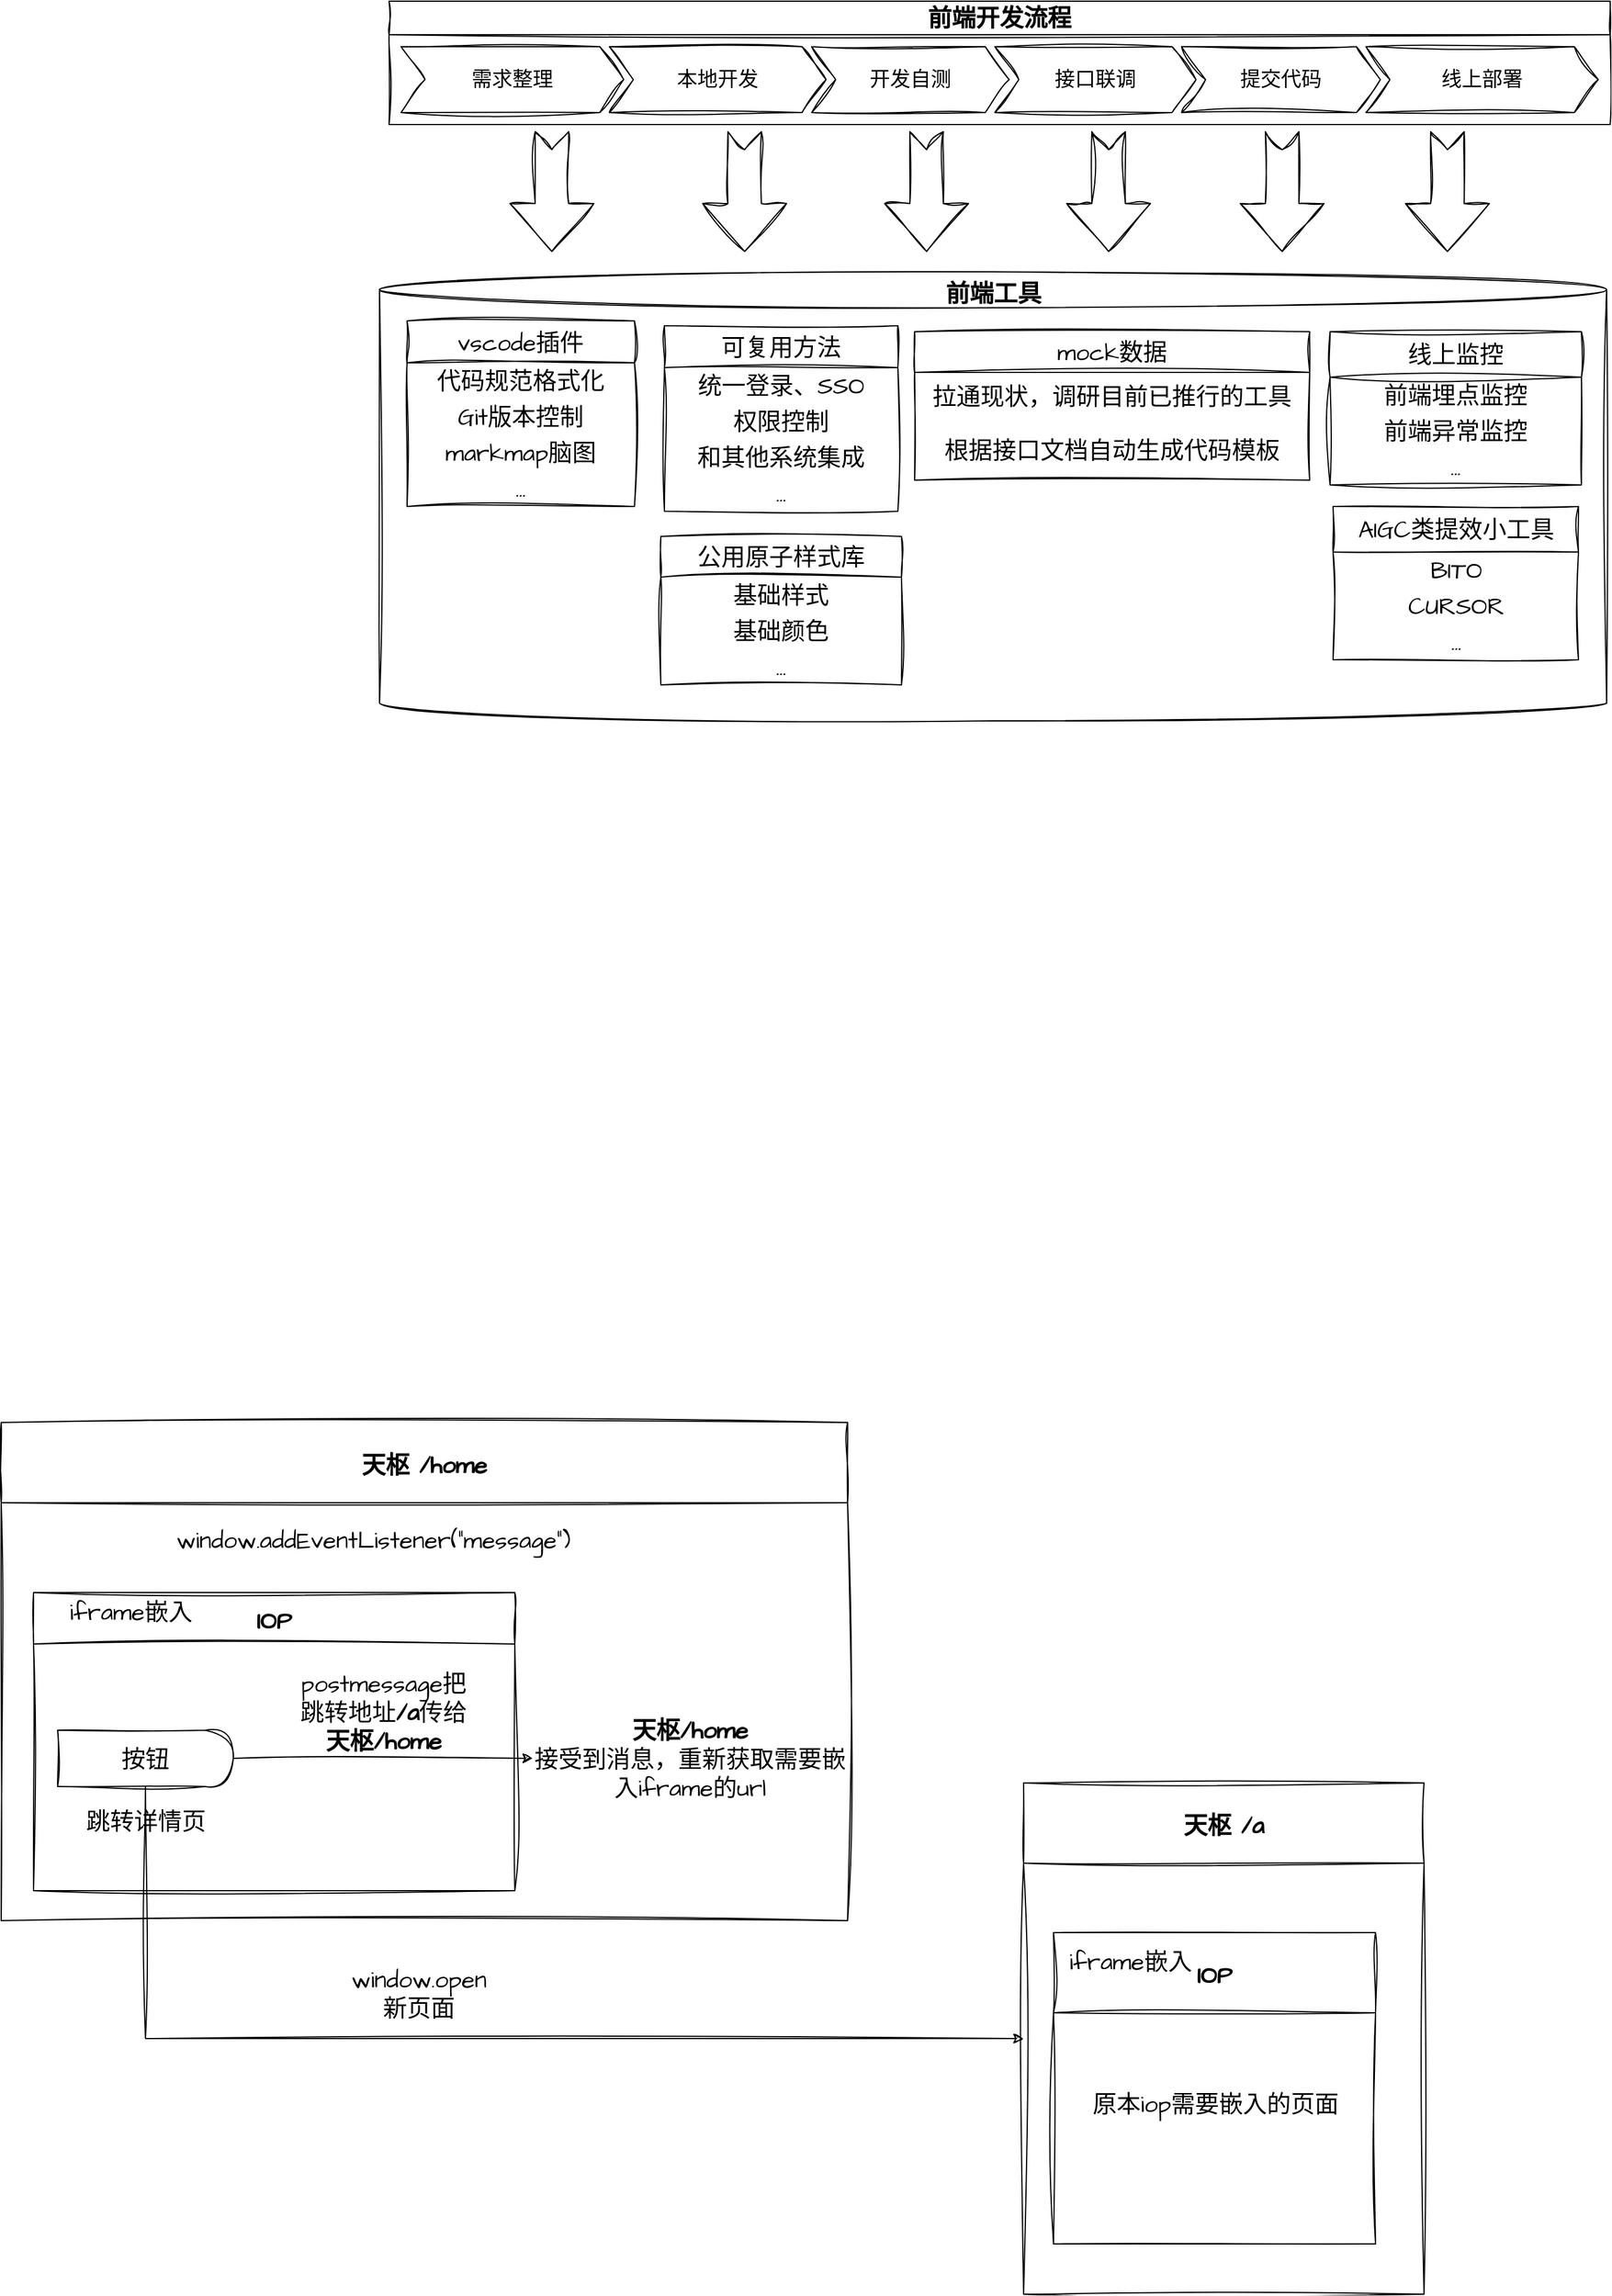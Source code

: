 <mxfile version="21.3.2" type="github">
  <diagram name="第 1 页" id="Upyumw9OL3F4c3otLRZ4">
    <mxGraphModel dx="1574" dy="979" grid="0" gridSize="10" guides="1" tooltips="1" connect="1" arrows="1" fold="1" page="1" pageScale="1" pageWidth="827" pageHeight="1169" math="0" shadow="0">
      <root>
        <mxCell id="0" />
        <mxCell id="1" parent="0" />
        <mxCell id="q6GRRX03iTk6fhjIYQ14-1" value="" style="shape=cylinder3;whiteSpace=wrap;html=1;boundedLbl=1;backgroundOutline=1;size=15;hachureGap=4;fontFamily=Architects Daughter;fontSource=https%3A%2F%2Ffonts.googleapis.com%2Fcss%3Ffamily%3DArchitects%2BDaughter;fontSize=20;rounded=0;sketch=1;curveFitting=1;jiggle=2;labelBackgroundColor=none;" vertex="1" parent="1">
          <mxGeometry x="368" y="362" width="1025" height="375" as="geometry" />
        </mxCell>
        <mxCell id="q6GRRX03iTk6fhjIYQ14-7" value="可复用方法" style="swimlane;fontStyle=0;childLayout=stackLayout;horizontal=1;startSize=35;horizontalStack=0;resizeParent=1;resizeParentMax=0;resizeLast=0;collapsible=1;marginBottom=0;whiteSpace=wrap;html=1;hachureGap=4;fontFamily=Architects Daughter;fontSource=https%3A%2F%2Ffonts.googleapis.com%2Fcss%3Ffamily%3DArchitects%2BDaughter;fontSize=20;rounded=0;sketch=1;curveFitting=1;jiggle=2;labelBackgroundColor=none;" vertex="1" parent="1">
          <mxGeometry x="606" y="407" width="195" height="155" as="geometry" />
        </mxCell>
        <mxCell id="q6GRRX03iTk6fhjIYQ14-8" value="统一登录、SSO" style="text;strokeColor=none;fillColor=none;align=center;verticalAlign=middle;spacingLeft=4;spacingRight=4;overflow=hidden;points=[[0,0.5],[1,0.5]];portConstraint=eastwest;rotatable=0;whiteSpace=wrap;html=1;fontSize=20;fontFamily=Architects Daughter;rounded=0;sketch=1;curveFitting=1;jiggle=2;labelBackgroundColor=none;" vertex="1" parent="q6GRRX03iTk6fhjIYQ14-7">
          <mxGeometry y="35" width="195" height="30" as="geometry" />
        </mxCell>
        <mxCell id="q6GRRX03iTk6fhjIYQ14-9" value="权限控制" style="text;strokeColor=none;fillColor=none;align=center;verticalAlign=middle;spacingLeft=4;spacingRight=4;overflow=hidden;points=[[0,0.5],[1,0.5]];portConstraint=eastwest;rotatable=0;whiteSpace=wrap;html=1;fontSize=20;fontFamily=Architects Daughter;rounded=0;sketch=1;curveFitting=1;jiggle=2;labelBackgroundColor=none;" vertex="1" parent="q6GRRX03iTk6fhjIYQ14-7">
          <mxGeometry y="65" width="195" height="30" as="geometry" />
        </mxCell>
        <mxCell id="q6GRRX03iTk6fhjIYQ14-60" value="和其他系统集成" style="text;strokeColor=none;fillColor=none;align=center;verticalAlign=middle;spacingLeft=4;spacingRight=4;overflow=hidden;points=[[0,0.5],[1,0.5]];portConstraint=eastwest;rotatable=0;whiteSpace=wrap;html=1;fontSize=20;fontFamily=Architects Daughter;rounded=0;sketch=1;curveFitting=1;jiggle=2;labelBackgroundColor=none;" vertex="1" parent="q6GRRX03iTk6fhjIYQ14-7">
          <mxGeometry y="95" width="195" height="30" as="geometry" />
        </mxCell>
        <mxCell id="q6GRRX03iTk6fhjIYQ14-10" value="..." style="text;strokeColor=none;fillColor=none;align=center;verticalAlign=middle;spacingLeft=4;spacingRight=4;overflow=hidden;points=[[0,0.5],[1,0.5]];portConstraint=eastwest;rotatable=0;whiteSpace=wrap;html=1;fontSize=20;fontFamily=Architects Daughter;rounded=0;sketch=1;curveFitting=1;jiggle=2;labelBackgroundColor=none;" vertex="1" parent="q6GRRX03iTk6fhjIYQ14-7">
          <mxGeometry y="125" width="195" height="30" as="geometry" />
        </mxCell>
        <mxCell id="q6GRRX03iTk6fhjIYQ14-11" value="公用原子样式库" style="swimlane;fontStyle=0;childLayout=stackLayout;horizontal=1;startSize=34;horizontalStack=0;resizeParent=1;resizeParentMax=0;resizeLast=0;collapsible=1;marginBottom=0;whiteSpace=wrap;html=1;hachureGap=4;fontFamily=Architects Daughter;fontSource=https%3A%2F%2Ffonts.googleapis.com%2Fcss%3Ffamily%3DArchitects%2BDaughter;fontSize=20;rounded=0;sketch=1;curveFitting=1;jiggle=2;labelBackgroundColor=none;" vertex="1" parent="1">
          <mxGeometry x="603" y="583" width="201" height="124" as="geometry" />
        </mxCell>
        <mxCell id="q6GRRX03iTk6fhjIYQ14-12" value="基础样式" style="text;strokeColor=none;fillColor=none;align=center;verticalAlign=middle;spacingLeft=4;spacingRight=4;overflow=hidden;points=[[0,0.5],[1,0.5]];portConstraint=eastwest;rotatable=0;whiteSpace=wrap;html=1;fontSize=20;fontFamily=Architects Daughter;rounded=0;sketch=1;curveFitting=1;jiggle=2;labelBackgroundColor=none;" vertex="1" parent="q6GRRX03iTk6fhjIYQ14-11">
          <mxGeometry y="34" width="201" height="30" as="geometry" />
        </mxCell>
        <mxCell id="q6GRRX03iTk6fhjIYQ14-13" value="基础颜色" style="text;strokeColor=none;fillColor=none;align=center;verticalAlign=middle;spacingLeft=4;spacingRight=4;overflow=hidden;points=[[0,0.5],[1,0.5]];portConstraint=eastwest;rotatable=0;whiteSpace=wrap;html=1;fontSize=20;fontFamily=Architects Daughter;rounded=0;sketch=1;curveFitting=1;jiggle=2;labelBackgroundColor=none;" vertex="1" parent="q6GRRX03iTk6fhjIYQ14-11">
          <mxGeometry y="64" width="201" height="30" as="geometry" />
        </mxCell>
        <mxCell id="q6GRRX03iTk6fhjIYQ14-14" value="..." style="text;strokeColor=none;fillColor=none;align=center;verticalAlign=middle;spacingLeft=4;spacingRight=4;overflow=hidden;points=[[0,0.5],[1,0.5]];portConstraint=eastwest;rotatable=0;whiteSpace=wrap;html=1;fontSize=20;fontFamily=Architects Daughter;rounded=0;sketch=1;curveFitting=1;jiggle=2;labelBackgroundColor=none;" vertex="1" parent="q6GRRX03iTk6fhjIYQ14-11">
          <mxGeometry y="94" width="201" height="30" as="geometry" />
        </mxCell>
        <mxCell id="q6GRRX03iTk6fhjIYQ14-29" value="&lt;b&gt;前端工具&lt;/b&gt;" style="text;html=1;strokeColor=none;fillColor=none;align=center;verticalAlign=middle;whiteSpace=wrap;rounded=0;fontSize=20;fontFamily=Architects Daughter;sketch=1;curveFitting=1;jiggle=2;labelBackgroundColor=none;" vertex="1" parent="1">
          <mxGeometry x="745.5" y="365" width="270" height="30" as="geometry" />
        </mxCell>
        <mxCell id="q6GRRX03iTk6fhjIYQ14-30" value="前端开发流程" style="swimlane;childLayout=stackLayout;horizontal=1;horizontalStack=1;resizeParent=1;resizeParentMax=0;resizeLast=0;collapsible=0;stackBorder=10;stackSpacing=-12;resizable=1;align=center;points=[];whiteSpace=wrap;html=1;hachureGap=4;fontFamily=Architects Daughter;fontSource=https%3A%2F%2Ffonts.googleapis.com%2Fcss%3Ffamily%3DArchitects%2BDaughter;fontSize=20;rounded=0;sketch=1;curveFitting=1;jiggle=2;labelBackgroundColor=none;startSize=28;" vertex="1" parent="1">
          <mxGeometry x="376" y="136" width="1020" height="103" as="geometry" />
        </mxCell>
        <mxCell id="q6GRRX03iTk6fhjIYQ14-31" value="需求整理" style="shape=step;perimeter=stepPerimeter;fixedSize=1;points=[];whiteSpace=wrap;html=1;hachureGap=4;fontFamily=Architects Daughter;fontSource=https%3A%2F%2Ffonts.googleapis.com%2Fcss%3Ffamily%3DArchitects%2BDaughter;fontSize=17;align=center;fontStyle=0;rounded=0;sketch=1;curveFitting=1;jiggle=2;labelBackgroundColor=none;" vertex="1" parent="q6GRRX03iTk6fhjIYQ14-30">
          <mxGeometry x="10" y="38" width="186" height="55" as="geometry" />
        </mxCell>
        <mxCell id="q6GRRX03iTk6fhjIYQ14-32" value="本地开发" style="shape=step;perimeter=stepPerimeter;fixedSize=1;points=[];whiteSpace=wrap;html=1;hachureGap=4;fontFamily=Architects Daughter;fontSource=https%3A%2F%2Ffonts.googleapis.com%2Fcss%3Ffamily%3DArchitects%2BDaughter;fontSize=17;align=center;fontStyle=0;rounded=0;sketch=1;curveFitting=1;jiggle=2;labelBackgroundColor=none;" vertex="1" parent="q6GRRX03iTk6fhjIYQ14-30">
          <mxGeometry x="184" y="38" width="181" height="55" as="geometry" />
        </mxCell>
        <mxCell id="q6GRRX03iTk6fhjIYQ14-39" value="开发自测" style="shape=step;perimeter=stepPerimeter;fixedSize=1;points=[];whiteSpace=wrap;html=1;hachureGap=4;fontFamily=Architects Daughter;fontSource=https%3A%2F%2Ffonts.googleapis.com%2Fcss%3Ffamily%3DArchitects%2BDaughter;fontSize=17;align=center;fontStyle=0;rounded=0;sketch=1;curveFitting=1;jiggle=2;labelBackgroundColor=none;" vertex="1" parent="q6GRRX03iTk6fhjIYQ14-30">
          <mxGeometry x="353" y="38" width="165" height="55" as="geometry" />
        </mxCell>
        <mxCell id="q6GRRX03iTk6fhjIYQ14-36" value="接口联调" style="shape=step;perimeter=stepPerimeter;fixedSize=1;points=[];whiteSpace=wrap;html=1;hachureGap=4;fontFamily=Architects Daughter;fontSource=https%3A%2F%2Ffonts.googleapis.com%2Fcss%3Ffamily%3DArchitects%2BDaughter;fontSize=17;align=center;fontStyle=0;rounded=0;sketch=1;curveFitting=1;jiggle=2;labelBackgroundColor=none;" vertex="1" parent="q6GRRX03iTk6fhjIYQ14-30">
          <mxGeometry x="506" y="38" width="168" height="55" as="geometry" />
        </mxCell>
        <mxCell id="q6GRRX03iTk6fhjIYQ14-37" value="提交代码" style="shape=step;perimeter=stepPerimeter;fixedSize=1;points=[];whiteSpace=wrap;html=1;hachureGap=4;fontFamily=Architects Daughter;fontSource=https%3A%2F%2Ffonts.googleapis.com%2Fcss%3Ffamily%3DArchitects%2BDaughter;fontSize=17;align=center;fontStyle=0;rounded=0;sketch=1;curveFitting=1;jiggle=2;labelBackgroundColor=none;" vertex="1" parent="q6GRRX03iTk6fhjIYQ14-30">
          <mxGeometry x="662" y="38" width="166" height="55" as="geometry" />
        </mxCell>
        <mxCell id="q6GRRX03iTk6fhjIYQ14-38" value="线上部署" style="shape=step;perimeter=stepPerimeter;fixedSize=1;points=[];whiteSpace=wrap;html=1;hachureGap=4;fontFamily=Architects Daughter;fontSource=https%3A%2F%2Ffonts.googleapis.com%2Fcss%3Ffamily%3DArchitects%2BDaughter;fontSize=17;align=center;fontStyle=0;rounded=0;sketch=1;curveFitting=1;jiggle=2;labelBackgroundColor=none;" vertex="1" parent="q6GRRX03iTk6fhjIYQ14-30">
          <mxGeometry x="816" y="38" width="194" height="55" as="geometry" />
        </mxCell>
        <mxCell id="q6GRRX03iTk6fhjIYQ14-3" value="AIGC类提效小工具" style="swimlane;fontStyle=0;childLayout=stackLayout;horizontal=1;startSize=38;horizontalStack=0;resizeParent=1;resizeParentMax=0;resizeLast=0;collapsible=1;marginBottom=0;whiteSpace=wrap;html=1;hachureGap=4;fontFamily=Architects Daughter;fontSource=https%3A%2F%2Ffonts.googleapis.com%2Fcss%3Ffamily%3DArchitects%2BDaughter;fontSize=20;rounded=0;sketch=1;curveFitting=1;jiggle=2;labelBackgroundColor=none;" vertex="1" parent="1">
          <mxGeometry x="1164.5" y="558" width="205" height="128" as="geometry" />
        </mxCell>
        <mxCell id="q6GRRX03iTk6fhjIYQ14-5" value="BITO" style="text;align=center;verticalAlign=middle;spacingLeft=4;spacingRight=4;overflow=hidden;points=[[0,0.5],[1,0.5]];portConstraint=eastwest;rotatable=0;whiteSpace=wrap;html=1;fontSize=20;fontFamily=Architects Daughter;rounded=0;sketch=1;curveFitting=1;jiggle=2;labelBackgroundColor=none;" vertex="1" parent="q6GRRX03iTk6fhjIYQ14-3">
          <mxGeometry y="38" width="205" height="30" as="geometry" />
        </mxCell>
        <mxCell id="q6GRRX03iTk6fhjIYQ14-6" value="CURSOR" style="text;align=center;verticalAlign=middle;spacingLeft=4;spacingRight=4;overflow=hidden;points=[[0,0.5],[1,0.5]];portConstraint=eastwest;rotatable=0;whiteSpace=wrap;html=1;fontSize=20;fontFamily=Architects Daughter;rounded=0;sketch=1;curveFitting=1;jiggle=2;labelBackgroundColor=none;" vertex="1" parent="q6GRRX03iTk6fhjIYQ14-3">
          <mxGeometry y="68" width="205" height="30" as="geometry" />
        </mxCell>
        <mxCell id="q6GRRX03iTk6fhjIYQ14-62" value="..." style="text;align=center;verticalAlign=middle;spacingLeft=4;spacingRight=4;overflow=hidden;points=[[0,0.5],[1,0.5]];portConstraint=eastwest;rotatable=0;whiteSpace=wrap;html=1;fontSize=20;fontFamily=Architects Daughter;rounded=0;sketch=1;curveFitting=1;jiggle=2;labelBackgroundColor=none;" vertex="1" parent="q6GRRX03iTk6fhjIYQ14-3">
          <mxGeometry y="98" width="205" height="30" as="geometry" />
        </mxCell>
        <mxCell id="q6GRRX03iTk6fhjIYQ14-40" value="vscode插件" style="swimlane;fontStyle=0;childLayout=stackLayout;horizontal=1;startSize=35;horizontalStack=0;resizeParent=1;resizeParentMax=0;resizeLast=0;collapsible=1;marginBottom=0;whiteSpace=wrap;html=1;hachureGap=4;fontFamily=Architects Daughter;fontSource=https%3A%2F%2Ffonts.googleapis.com%2Fcss%3Ffamily%3DArchitects%2BDaughter;fontSize=20;rounded=0;sketch=1;curveFitting=1;jiggle=2;labelBackgroundColor=none;" vertex="1" parent="1">
          <mxGeometry x="391" y="403" width="190" height="155" as="geometry" />
        </mxCell>
        <mxCell id="q6GRRX03iTk6fhjIYQ14-41" value="代码规范格式化" style="text;strokeColor=none;fillColor=none;align=center;verticalAlign=middle;spacingLeft=4;spacingRight=4;overflow=hidden;points=[[0,0.5],[1,0.5]];portConstraint=eastwest;rotatable=0;whiteSpace=wrap;html=1;fontSize=20;fontFamily=Architects Daughter;rounded=0;sketch=1;curveFitting=1;jiggle=2;labelBackgroundColor=none;" vertex="1" parent="q6GRRX03iTk6fhjIYQ14-40">
          <mxGeometry y="35" width="190" height="30" as="geometry" />
        </mxCell>
        <mxCell id="q6GRRX03iTk6fhjIYQ14-42" value="Git版本控制" style="text;strokeColor=none;fillColor=none;align=center;verticalAlign=middle;spacingLeft=4;spacingRight=4;overflow=hidden;points=[[0,0.5],[1,0.5]];portConstraint=eastwest;rotatable=0;whiteSpace=wrap;html=1;fontSize=20;fontFamily=Architects Daughter;rounded=0;sketch=1;curveFitting=1;jiggle=2;labelBackgroundColor=none;" vertex="1" parent="q6GRRX03iTk6fhjIYQ14-40">
          <mxGeometry y="65" width="190" height="30" as="geometry" />
        </mxCell>
        <mxCell id="q6GRRX03iTk6fhjIYQ14-59" value="markmap脑图" style="text;strokeColor=none;fillColor=none;align=center;verticalAlign=middle;spacingLeft=4;spacingRight=4;overflow=hidden;points=[[0,0.5],[1,0.5]];portConstraint=eastwest;rotatable=0;whiteSpace=wrap;html=1;fontSize=20;fontFamily=Architects Daughter;rounded=0;sketch=1;curveFitting=1;jiggle=2;labelBackgroundColor=none;" vertex="1" parent="q6GRRX03iTk6fhjIYQ14-40">
          <mxGeometry y="95" width="190" height="30" as="geometry" />
        </mxCell>
        <mxCell id="q6GRRX03iTk6fhjIYQ14-43" value="..." style="text;strokeColor=none;fillColor=none;align=center;verticalAlign=middle;spacingLeft=4;spacingRight=4;overflow=hidden;points=[[0,0.5],[1,0.5]];portConstraint=eastwest;rotatable=0;whiteSpace=wrap;html=1;fontSize=20;fontFamily=Architects Daughter;rounded=0;sketch=1;curveFitting=1;jiggle=2;labelBackgroundColor=none;" vertex="1" parent="q6GRRX03iTk6fhjIYQ14-40">
          <mxGeometry y="125" width="190" height="30" as="geometry" />
        </mxCell>
        <mxCell id="q6GRRX03iTk6fhjIYQ14-44" value="mock数据" style="swimlane;fontStyle=0;childLayout=stackLayout;horizontal=1;startSize=34;horizontalStack=0;resizeParent=1;resizeParentMax=0;resizeLast=0;collapsible=1;marginBottom=0;whiteSpace=wrap;html=1;hachureGap=4;fontFamily=Architects Daughter;fontSource=https%3A%2F%2Ffonts.googleapis.com%2Fcss%3Ffamily%3DArchitects%2BDaughter;fontSize=20;rounded=0;sketch=1;curveFitting=1;jiggle=2;labelBackgroundColor=none;" vertex="1" parent="1">
          <mxGeometry x="815" y="412" width="330" height="124" as="geometry" />
        </mxCell>
        <mxCell id="q6GRRX03iTk6fhjIYQ14-45" value="拉通现状，调研目前已推行的工具" style="text;strokeColor=none;fillColor=none;align=center;verticalAlign=middle;spacingLeft=4;spacingRight=4;overflow=hidden;points=[[0,0.5],[1,0.5]];portConstraint=eastwest;rotatable=0;whiteSpace=wrap;html=1;fontSize=20;fontFamily=Architects Daughter;rounded=0;sketch=1;curveFitting=1;jiggle=2;labelBackgroundColor=none;" vertex="1" parent="q6GRRX03iTk6fhjIYQ14-44">
          <mxGeometry y="34" width="330" height="40" as="geometry" />
        </mxCell>
        <mxCell id="q6GRRX03iTk6fhjIYQ14-61" value="根据接口文档自动生成代码模板" style="text;strokeColor=none;fillColor=none;align=center;verticalAlign=middle;spacingLeft=4;spacingRight=4;overflow=hidden;points=[[0,0.5],[1,0.5]];portConstraint=eastwest;rotatable=0;whiteSpace=wrap;html=1;fontSize=20;fontFamily=Architects Daughter;rounded=0;sketch=1;curveFitting=1;jiggle=2;labelBackgroundColor=none;" vertex="1" parent="q6GRRX03iTk6fhjIYQ14-44">
          <mxGeometry y="74" width="330" height="50" as="geometry" />
        </mxCell>
        <mxCell id="q6GRRX03iTk6fhjIYQ14-65" value="线上监控" style="swimlane;fontStyle=0;childLayout=stackLayout;horizontal=1;startSize=38;horizontalStack=0;resizeParent=1;resizeParentMax=0;resizeLast=0;collapsible=1;marginBottom=0;whiteSpace=wrap;html=1;hachureGap=4;fontFamily=Architects Daughter;fontSource=https%3A%2F%2Ffonts.googleapis.com%2Fcss%3Ffamily%3DArchitects%2BDaughter;fontSize=20;rounded=0;sketch=1;curveFitting=1;jiggle=2;labelBackgroundColor=none;" vertex="1" parent="1">
          <mxGeometry x="1162" y="412" width="210" height="128" as="geometry" />
        </mxCell>
        <mxCell id="q6GRRX03iTk6fhjIYQ14-66" value="前端埋点监控" style="text;align=center;verticalAlign=middle;spacingLeft=4;spacingRight=4;overflow=hidden;points=[[0,0.5],[1,0.5]];portConstraint=eastwest;rotatable=0;whiteSpace=wrap;html=1;fontSize=20;fontFamily=Architects Daughter;rounded=0;sketch=1;curveFitting=1;jiggle=2;labelBackgroundColor=none;" vertex="1" parent="q6GRRX03iTk6fhjIYQ14-65">
          <mxGeometry y="38" width="210" height="30" as="geometry" />
        </mxCell>
        <mxCell id="q6GRRX03iTk6fhjIYQ14-67" value="前端异常监控" style="text;align=center;verticalAlign=middle;spacingLeft=4;spacingRight=4;overflow=hidden;points=[[0,0.5],[1,0.5]];portConstraint=eastwest;rotatable=0;whiteSpace=wrap;html=1;fontSize=20;fontFamily=Architects Daughter;rounded=0;sketch=1;curveFitting=1;jiggle=2;labelBackgroundColor=none;" vertex="1" parent="q6GRRX03iTk6fhjIYQ14-65">
          <mxGeometry y="68" width="210" height="30" as="geometry" />
        </mxCell>
        <mxCell id="q6GRRX03iTk6fhjIYQ14-68" value="..." style="text;align=center;verticalAlign=middle;spacingLeft=4;spacingRight=4;overflow=hidden;points=[[0,0.5],[1,0.5]];portConstraint=eastwest;rotatable=0;whiteSpace=wrap;html=1;fontSize=20;fontFamily=Architects Daughter;rounded=0;sketch=1;curveFitting=1;jiggle=2;labelBackgroundColor=none;" vertex="1" parent="q6GRRX03iTk6fhjIYQ14-65">
          <mxGeometry y="98" width="210" height="30" as="geometry" />
        </mxCell>
        <mxCell id="q6GRRX03iTk6fhjIYQ14-78" value="" style="html=1;shadow=0;dashed=0;align=center;verticalAlign=middle;shape=mxgraph.arrows2.arrow;dy=0.6;dx=40;notch=15;sketch=1;hachureGap=4;jiggle=2;curveFitting=1;fontFamily=Architects Daughter;fontSource=https%3A%2F%2Ffonts.googleapis.com%2Fcss%3Ffamily%3DArchitects%2BDaughter;fontSize=20;rotation=90;" vertex="1" parent="1">
          <mxGeometry x="623" y="260" width="100" height="70" as="geometry" />
        </mxCell>
        <mxCell id="q6GRRX03iTk6fhjIYQ14-79" value="" style="html=1;shadow=0;dashed=0;align=center;verticalAlign=middle;shape=mxgraph.arrows2.arrow;dy=0.6;dx=40;notch=15;sketch=1;hachureGap=4;jiggle=2;curveFitting=1;fontFamily=Architects Daughter;fontSource=https%3A%2F%2Ffonts.googleapis.com%2Fcss%3Ffamily%3DArchitects%2BDaughter;fontSize=20;rotation=90;" vertex="1" parent="1">
          <mxGeometry x="775" y="260" width="100" height="70" as="geometry" />
        </mxCell>
        <mxCell id="q6GRRX03iTk6fhjIYQ14-80" value="" style="html=1;shadow=0;dashed=0;align=center;verticalAlign=middle;shape=mxgraph.arrows2.arrow;dy=0.6;dx=40;notch=15;sketch=1;hachureGap=4;jiggle=2;curveFitting=1;fontFamily=Architects Daughter;fontSource=https%3A%2F%2Ffonts.googleapis.com%2Fcss%3Ffamily%3DArchitects%2BDaughter;fontSize=20;rotation=90;" vertex="1" parent="1">
          <mxGeometry x="462" y="260" width="100" height="70" as="geometry" />
        </mxCell>
        <mxCell id="q6GRRX03iTk6fhjIYQ14-81" value="" style="html=1;shadow=0;dashed=0;align=center;verticalAlign=middle;shape=mxgraph.arrows2.arrow;dy=0.6;dx=40;notch=15;sketch=1;hachureGap=4;jiggle=2;curveFitting=1;fontFamily=Architects Daughter;fontSource=https%3A%2F%2Ffonts.googleapis.com%2Fcss%3Ffamily%3DArchitects%2BDaughter;fontSize=20;rotation=90;" vertex="1" parent="1">
          <mxGeometry x="927" y="260" width="100" height="70" as="geometry" />
        </mxCell>
        <mxCell id="q6GRRX03iTk6fhjIYQ14-82" value="" style="html=1;shadow=0;dashed=0;align=center;verticalAlign=middle;shape=mxgraph.arrows2.arrow;dy=0.6;dx=40;notch=15;sketch=1;hachureGap=4;jiggle=2;curveFitting=1;fontFamily=Architects Daughter;fontSource=https%3A%2F%2Ffonts.googleapis.com%2Fcss%3Ffamily%3DArchitects%2BDaughter;fontSize=20;rotation=90;" vertex="1" parent="1">
          <mxGeometry x="1072" y="260" width="100" height="70" as="geometry" />
        </mxCell>
        <mxCell id="q6GRRX03iTk6fhjIYQ14-83" value="" style="html=1;shadow=0;dashed=0;align=center;verticalAlign=middle;shape=mxgraph.arrows2.arrow;dy=0.6;dx=40;notch=15;sketch=1;hachureGap=4;jiggle=2;curveFitting=1;fontFamily=Architects Daughter;fontSource=https%3A%2F%2Ffonts.googleapis.com%2Fcss%3Ffamily%3DArchitects%2BDaughter;fontSize=20;rotation=90;" vertex="1" parent="1">
          <mxGeometry x="1210" y="260" width="100" height="70" as="geometry" />
        </mxCell>
        <mxCell id="q6GRRX03iTk6fhjIYQ14-102" value="天枢 /home" style="swimlane;sketch=1;hachureGap=4;jiggle=2;curveFitting=1;fontFamily=Architects Daughter;fontSource=https%3A%2F%2Ffonts.googleapis.com%2Fcss%3Ffamily%3DArchitects%2BDaughter;fontSize=20;startSize=67;" vertex="1" parent="1">
          <mxGeometry x="52" y="1323" width="707" height="416" as="geometry" />
        </mxCell>
        <mxCell id="q6GRRX03iTk6fhjIYQ14-103" value="IOP" style="swimlane;sketch=1;hachureGap=4;jiggle=2;curveFitting=1;fontFamily=Architects Daughter;fontSource=https%3A%2F%2Ffonts.googleapis.com%2Fcss%3Ffamily%3DArchitects%2BDaughter;fontSize=20;startSize=43;" vertex="1" parent="q6GRRX03iTk6fhjIYQ14-102">
          <mxGeometry x="27" y="142" width="402" height="249" as="geometry" />
        </mxCell>
        <mxCell id="q6GRRX03iTk6fhjIYQ14-107" value="按钮" style="shape=delay;whiteSpace=wrap;html=1;sketch=1;hachureGap=4;jiggle=2;curveFitting=1;fontFamily=Architects Daughter;fontSource=https%3A%2F%2Ffonts.googleapis.com%2Fcss%3Ffamily%3DArchitects%2BDaughter;fontSize=20;" vertex="1" parent="q6GRRX03iTk6fhjIYQ14-103">
          <mxGeometry x="20.12" y="115" width="146.75" height="47" as="geometry" />
        </mxCell>
        <mxCell id="q6GRRX03iTk6fhjIYQ14-124" value="跳转详情页" style="text;html=1;strokeColor=none;fillColor=none;align=center;verticalAlign=middle;whiteSpace=wrap;rounded=0;fontSize=20;fontFamily=Architects Daughter;" vertex="1" parent="q6GRRX03iTk6fhjIYQ14-103">
          <mxGeometry x="28.5" y="176" width="130" height="30" as="geometry" />
        </mxCell>
        <mxCell id="q6GRRX03iTk6fhjIYQ14-104" value="iframe嵌入" style="text;html=1;align=center;verticalAlign=middle;resizable=0;points=[];autosize=1;strokeColor=none;fillColor=none;fontSize=20;fontFamily=Architects Daughter;" vertex="1" parent="q6GRRX03iTk6fhjIYQ14-103">
          <mxGeometry x="20.12" y="-2" width="121" height="36" as="geometry" />
        </mxCell>
        <mxCell id="q6GRRX03iTk6fhjIYQ14-96" value="&lt;b&gt;天枢/home&lt;/b&gt;&lt;br&gt;接受到消息，重新获取需要嵌入iframe的url" style="text;html=1;strokeColor=none;fillColor=none;align=center;verticalAlign=middle;whiteSpace=wrap;rounded=0;fontSize=20;fontFamily=Architects Daughter;" vertex="1" parent="q6GRRX03iTk6fhjIYQ14-102">
          <mxGeometry x="444" y="253" width="263" height="55" as="geometry" />
        </mxCell>
        <mxCell id="q6GRRX03iTk6fhjIYQ14-120" style="edgeStyle=orthogonalEdgeStyle;rounded=0;sketch=1;hachureGap=4;jiggle=2;curveFitting=1;orthogonalLoop=1;jettySize=auto;html=1;entryX=0;entryY=0.5;entryDx=0;entryDy=0;fontFamily=Architects Daughter;fontSource=https%3A%2F%2Ffonts.googleapis.com%2Fcss%3Ffamily%3DArchitects%2BDaughter;fontSize=16;" edge="1" parent="q6GRRX03iTk6fhjIYQ14-102" source="q6GRRX03iTk6fhjIYQ14-107" target="q6GRRX03iTk6fhjIYQ14-96">
          <mxGeometry relative="1" as="geometry" />
        </mxCell>
        <mxCell id="q6GRRX03iTk6fhjIYQ14-111" value="postmessage把跳转地址&lt;b&gt;/a&lt;/b&gt;传给&lt;b&gt;天枢/home&lt;/b&gt;" style="text;html=1;strokeColor=none;fillColor=none;align=center;verticalAlign=middle;whiteSpace=wrap;rounded=0;fontSize=20;fontFamily=Architects Daughter;" vertex="1" parent="q6GRRX03iTk6fhjIYQ14-102">
          <mxGeometry x="242" y="188.5" width="155" height="106" as="geometry" />
        </mxCell>
        <mxCell id="q6GRRX03iTk6fhjIYQ14-137" value="window.addEventListener(&quot;message&quot;)" style="text;html=1;strokeColor=none;fillColor=none;align=center;verticalAlign=middle;whiteSpace=wrap;rounded=0;fontSize=20;fontFamily=Architects Daughter;" vertex="1" parent="q6GRRX03iTk6fhjIYQ14-102">
          <mxGeometry x="256" y="70" width="110" height="55" as="geometry" />
        </mxCell>
        <mxCell id="q6GRRX03iTk6fhjIYQ14-125" value="天枢 /a" style="swimlane;sketch=1;hachureGap=4;jiggle=2;curveFitting=1;fontFamily=Architects Daughter;fontSource=https%3A%2F%2Ffonts.googleapis.com%2Fcss%3Ffamily%3DArchitects%2BDaughter;fontSize=20;startSize=67;" vertex="1" parent="1">
          <mxGeometry x="906" y="1624" width="334.5" height="427" as="geometry" />
        </mxCell>
        <mxCell id="q6GRRX03iTk6fhjIYQ14-126" value="IOP" style="swimlane;sketch=1;hachureGap=4;jiggle=2;curveFitting=1;fontFamily=Architects Daughter;fontSource=https%3A%2F%2Ffonts.googleapis.com%2Fcss%3Ffamily%3DArchitects%2BDaughter;fontSize=20;startSize=67;" vertex="1" parent="q6GRRX03iTk6fhjIYQ14-125">
          <mxGeometry x="25" y="125" width="269" height="260" as="geometry" />
        </mxCell>
        <mxCell id="q6GRRX03iTk6fhjIYQ14-136" value="原本iop需要嵌入的页面" style="text;html=1;align=center;verticalAlign=middle;resizable=0;points=[];autosize=1;strokeColor=none;fillColor=none;fontSize=20;fontFamily=Architects Daughter;" vertex="1" parent="q6GRRX03iTk6fhjIYQ14-126">
          <mxGeometry x="23" y="125" width="223" height="36" as="geometry" />
        </mxCell>
        <mxCell id="q6GRRX03iTk6fhjIYQ14-129" value="iframe嵌入" style="text;html=1;align=center;verticalAlign=middle;resizable=0;points=[];autosize=1;strokeColor=none;fillColor=none;fontSize=20;fontFamily=Architects Daughter;" vertex="1" parent="q6GRRX03iTk6fhjIYQ14-126">
          <mxGeometry x="3" y="6" width="121" height="36" as="geometry" />
        </mxCell>
        <mxCell id="q6GRRX03iTk6fhjIYQ14-135" value="window.open新页面" style="text;html=1;strokeColor=none;fillColor=none;align=center;verticalAlign=middle;whiteSpace=wrap;rounded=0;fontSize=20;fontFamily=Architects Daughter;" vertex="1" parent="1">
          <mxGeometry x="338" y="1772" width="126" height="55" as="geometry" />
        </mxCell>
        <mxCell id="q6GRRX03iTk6fhjIYQ14-140" style="edgeStyle=orthogonalEdgeStyle;rounded=0;sketch=1;hachureGap=4;jiggle=2;curveFitting=1;orthogonalLoop=1;jettySize=auto;html=1;exitX=0.5;exitY=1;exitDx=0;exitDy=0;fontFamily=Architects Daughter;fontSource=https%3A%2F%2Ffonts.googleapis.com%2Fcss%3Ffamily%3DArchitects%2BDaughter;fontSize=16;entryX=0;entryY=0.5;entryDx=0;entryDy=0;" edge="1" parent="1" source="q6GRRX03iTk6fhjIYQ14-107" target="q6GRRX03iTk6fhjIYQ14-125">
          <mxGeometry relative="1" as="geometry">
            <mxPoint x="824.65" y="1617.715" as="targetPoint" />
          </mxGeometry>
        </mxCell>
      </root>
    </mxGraphModel>
  </diagram>
</mxfile>
